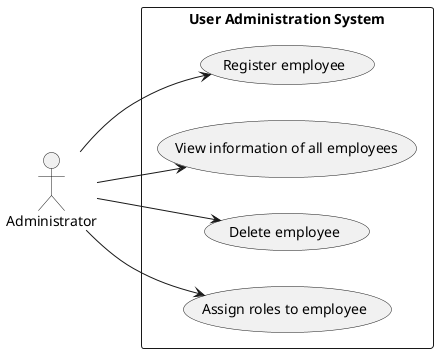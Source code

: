 @startuml

left to right direction

actor Administrator

rectangle "User Administration System" {
    Administrator --> (Register employee)
    Administrator --> (View information of all employees)
    Administrator --> (Delete employee)
    Administrator --> (Assign roles to employee)
}

@enduml
